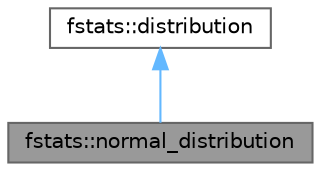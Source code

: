 digraph "fstats::normal_distribution"
{
 // LATEX_PDF_SIZE
  bgcolor="transparent";
  edge [fontname=Helvetica,fontsize=10,labelfontname=Helvetica,labelfontsize=10];
  node [fontname=Helvetica,fontsize=10,shape=box,height=0.2,width=0.4];
  Node1 [label="fstats::normal_distribution",height=0.2,width=0.4,color="gray40", fillcolor="grey60", style="filled", fontcolor="black",tooltip="Defines a normal distribution."];
  Node2 -> Node1 [dir="back",color="steelblue1",style="solid"];
  Node2 [label="fstats::distribution",height=0.2,width=0.4,color="gray40", fillcolor="white", style="filled",URL="$structfstats_1_1distribution.html",tooltip="Defines a probability distribution."];
}
